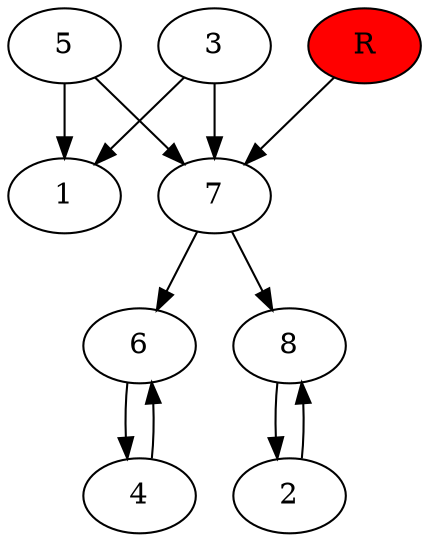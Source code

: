 digraph prb40624 {
	1
	2
	3
	4
	5
	6
	7
	8
	R [fillcolor="#ff0000" style=filled]
	2 -> 8
	3 -> 1
	3 -> 7
	4 -> 6
	5 -> 1
	5 -> 7
	6 -> 4
	7 -> 6
	7 -> 8
	8 -> 2
	R -> 7
}

